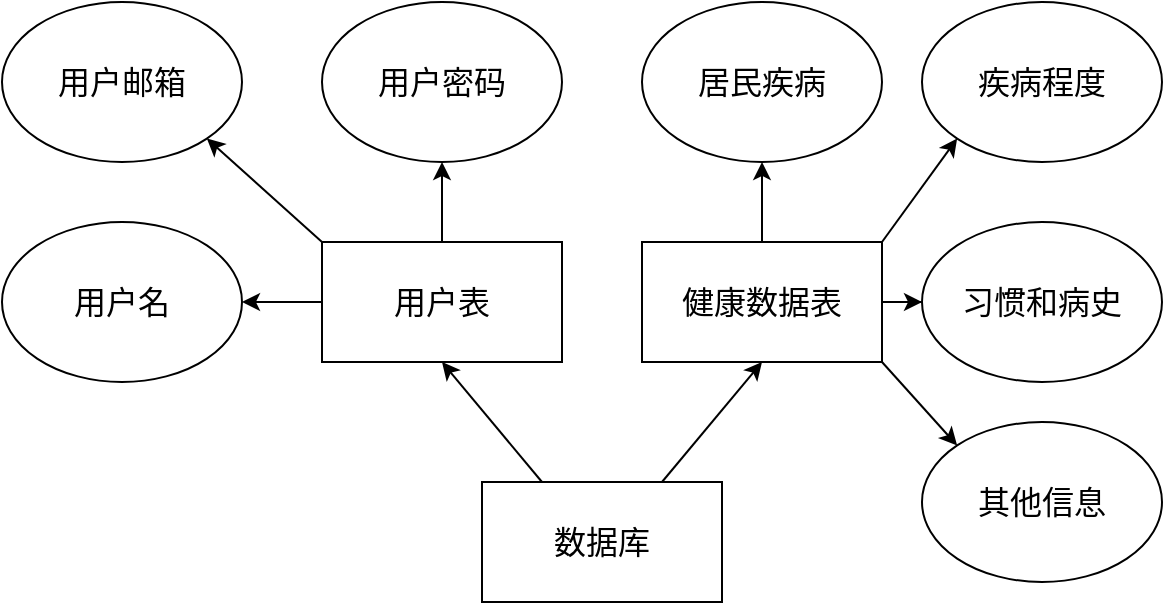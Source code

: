 <mxfile version="26.2.14">
  <diagram name="第 1 页" id="BNJfclySBw86n7ZiNwhk">
    <mxGraphModel dx="784" dy="1118" grid="1" gridSize="10" guides="1" tooltips="1" connect="1" arrows="1" fold="1" page="1" pageScale="1" pageWidth="827" pageHeight="1169" math="0" shadow="0">
      <root>
        <mxCell id="0" />
        <mxCell id="1" parent="0" />
        <mxCell id="Etdt9xH_cCD8-OIlEEwR-2" value="&lt;font face=&quot;宋体&quot;&gt;&lt;font style=&quot;font-size: 16px;&quot;&gt;数据库&lt;/font&gt;&lt;br&gt;&lt;/font&gt;" style="rounded=0;whiteSpace=wrap;html=1;" vertex="1" parent="1">
          <mxGeometry x="340" y="720" width="120" height="60" as="geometry" />
        </mxCell>
        <mxCell id="Etdt9xH_cCD8-OIlEEwR-4" value="" style="endArrow=classic;html=1;rounded=0;exitX=0.25;exitY=0;exitDx=0;exitDy=0;entryX=0.5;entryY=1;entryDx=0;entryDy=0;" edge="1" parent="1" source="Etdt9xH_cCD8-OIlEEwR-2" target="Etdt9xH_cCD8-OIlEEwR-8">
          <mxGeometry width="50" height="50" relative="1" as="geometry">
            <mxPoint x="380" y="620" as="sourcePoint" />
            <mxPoint x="342.426" y="648.284" as="targetPoint" />
          </mxGeometry>
        </mxCell>
        <mxCell id="Etdt9xH_cCD8-OIlEEwR-5" value="" style="endArrow=classic;html=1;rounded=0;exitX=0.75;exitY=0;exitDx=0;exitDy=0;entryX=0.5;entryY=1;entryDx=0;entryDy=0;" edge="1" parent="1" source="Etdt9xH_cCD8-OIlEEwR-2" target="Etdt9xH_cCD8-OIlEEwR-9">
          <mxGeometry width="50" height="50" relative="1" as="geometry">
            <mxPoint x="380" y="620" as="sourcePoint" />
            <mxPoint x="457.574" y="648.284" as="targetPoint" />
          </mxGeometry>
        </mxCell>
        <mxCell id="Etdt9xH_cCD8-OIlEEwR-6" value="&lt;font face=&quot;宋体&quot;&gt;&lt;font style=&quot;font-size: 16px;&quot;&gt;用户名&lt;/font&gt;&lt;br&gt;&lt;/font&gt;" style="ellipse;whiteSpace=wrap;html=1;" vertex="1" parent="1">
          <mxGeometry x="100" y="590" width="120" height="80" as="geometry" />
        </mxCell>
        <mxCell id="Etdt9xH_cCD8-OIlEEwR-7" value="&lt;font face=&quot;宋体&quot;&gt;&lt;font style=&quot;font-size: 16px;&quot;&gt;用户密码&lt;/font&gt;&lt;br&gt;&lt;/font&gt;" style="ellipse;whiteSpace=wrap;html=1;" vertex="1" parent="1">
          <mxGeometry x="260" y="480" width="120" height="80" as="geometry" />
        </mxCell>
        <mxCell id="Etdt9xH_cCD8-OIlEEwR-10" value="" style="edgeStyle=orthogonalEdgeStyle;rounded=0;orthogonalLoop=1;jettySize=auto;html=1;" edge="1" parent="1" source="Etdt9xH_cCD8-OIlEEwR-8" target="Etdt9xH_cCD8-OIlEEwR-6">
          <mxGeometry relative="1" as="geometry" />
        </mxCell>
        <mxCell id="Etdt9xH_cCD8-OIlEEwR-11" value="" style="edgeStyle=orthogonalEdgeStyle;rounded=0;orthogonalLoop=1;jettySize=auto;html=1;" edge="1" parent="1" source="Etdt9xH_cCD8-OIlEEwR-8" target="Etdt9xH_cCD8-OIlEEwR-7">
          <mxGeometry relative="1" as="geometry" />
        </mxCell>
        <mxCell id="Etdt9xH_cCD8-OIlEEwR-8" value="&lt;font face=&quot;宋体&quot;&gt;&lt;font style=&quot;font-size: 16px;&quot;&gt;用户表&lt;/font&gt;&lt;br&gt;&lt;/font&gt;" style="rounded=0;whiteSpace=wrap;html=1;" vertex="1" parent="1">
          <mxGeometry x="260" y="600" width="120" height="60" as="geometry" />
        </mxCell>
        <mxCell id="Etdt9xH_cCD8-OIlEEwR-15" value="" style="edgeStyle=orthogonalEdgeStyle;rounded=0;orthogonalLoop=1;jettySize=auto;html=1;" edge="1" parent="1" source="Etdt9xH_cCD8-OIlEEwR-9" target="Etdt9xH_cCD8-OIlEEwR-14">
          <mxGeometry relative="1" as="geometry" />
        </mxCell>
        <mxCell id="Etdt9xH_cCD8-OIlEEwR-18" value="" style="edgeStyle=orthogonalEdgeStyle;rounded=0;orthogonalLoop=1;jettySize=auto;html=1;" edge="1" parent="1" source="Etdt9xH_cCD8-OIlEEwR-9" target="Etdt9xH_cCD8-OIlEEwR-17">
          <mxGeometry relative="1" as="geometry" />
        </mxCell>
        <mxCell id="Etdt9xH_cCD8-OIlEEwR-9" value="&lt;font face=&quot;宋体&quot;&gt;&lt;font style=&quot;font-size: 16px;&quot;&gt;健康数据表&lt;/font&gt;&lt;br&gt;&lt;/font&gt;" style="rounded=0;whiteSpace=wrap;html=1;" vertex="1" parent="1">
          <mxGeometry x="420" y="600" width="120" height="60" as="geometry" />
        </mxCell>
        <mxCell id="Etdt9xH_cCD8-OIlEEwR-12" value="&lt;font face=&quot;宋体&quot;&gt;&lt;font style=&quot;font-size: 16px;&quot;&gt;用户邮箱&lt;/font&gt;&lt;br&gt;&lt;/font&gt;" style="ellipse;whiteSpace=wrap;html=1;" vertex="1" parent="1">
          <mxGeometry x="100" y="480" width="120" height="80" as="geometry" />
        </mxCell>
        <mxCell id="Etdt9xH_cCD8-OIlEEwR-13" value="" style="endArrow=classic;html=1;rounded=0;exitX=0;exitY=0;exitDx=0;exitDy=0;entryX=1;entryY=1;entryDx=0;entryDy=0;" edge="1" parent="1" source="Etdt9xH_cCD8-OIlEEwR-8" target="Etdt9xH_cCD8-OIlEEwR-12">
          <mxGeometry width="50" height="50" relative="1" as="geometry">
            <mxPoint x="380" y="620" as="sourcePoint" />
            <mxPoint x="430" y="570" as="targetPoint" />
          </mxGeometry>
        </mxCell>
        <mxCell id="Etdt9xH_cCD8-OIlEEwR-14" value="&lt;font face=&quot;宋体&quot;&gt;&lt;font style=&quot;font-size: 16px;&quot;&gt;居民疾病&lt;/font&gt;&lt;br&gt;&lt;/font&gt;" style="ellipse;whiteSpace=wrap;html=1;" vertex="1" parent="1">
          <mxGeometry x="420" y="480" width="120" height="80" as="geometry" />
        </mxCell>
        <mxCell id="Etdt9xH_cCD8-OIlEEwR-16" value="&lt;font face=&quot;宋体&quot;&gt;&lt;font style=&quot;font-size: 16px;&quot;&gt;疾病程度&lt;/font&gt;&lt;br&gt;&lt;/font&gt;" style="ellipse;whiteSpace=wrap;html=1;" vertex="1" parent="1">
          <mxGeometry x="560" y="480" width="120" height="80" as="geometry" />
        </mxCell>
        <mxCell id="Etdt9xH_cCD8-OIlEEwR-17" value="&lt;font face=&quot;宋体&quot;&gt;&lt;font style=&quot;font-size: 16px;&quot;&gt;习惯和病史&lt;/font&gt;&lt;br&gt;&lt;/font&gt;" style="ellipse;whiteSpace=wrap;html=1;" vertex="1" parent="1">
          <mxGeometry x="560" y="590" width="120" height="80" as="geometry" />
        </mxCell>
        <mxCell id="Etdt9xH_cCD8-OIlEEwR-19" value="" style="endArrow=classic;html=1;rounded=0;exitX=1;exitY=0;exitDx=0;exitDy=0;entryX=0;entryY=1;entryDx=0;entryDy=0;" edge="1" parent="1" source="Etdt9xH_cCD8-OIlEEwR-9" target="Etdt9xH_cCD8-OIlEEwR-16">
          <mxGeometry width="50" height="50" relative="1" as="geometry">
            <mxPoint x="380" y="620" as="sourcePoint" />
            <mxPoint x="430" y="570" as="targetPoint" />
          </mxGeometry>
        </mxCell>
        <mxCell id="Etdt9xH_cCD8-OIlEEwR-20" value="&lt;font face=&quot;宋体&quot;&gt;&lt;font style=&quot;font-size: 16px;&quot;&gt;其他信息&lt;/font&gt;&lt;br&gt;&lt;/font&gt;" style="ellipse;whiteSpace=wrap;html=1;" vertex="1" parent="1">
          <mxGeometry x="560" y="690" width="120" height="80" as="geometry" />
        </mxCell>
        <mxCell id="Etdt9xH_cCD8-OIlEEwR-21" value="" style="endArrow=classic;html=1;rounded=0;exitX=1;exitY=1;exitDx=0;exitDy=0;entryX=0;entryY=0;entryDx=0;entryDy=0;" edge="1" parent="1" source="Etdt9xH_cCD8-OIlEEwR-9" target="Etdt9xH_cCD8-OIlEEwR-20">
          <mxGeometry width="50" height="50" relative="1" as="geometry">
            <mxPoint x="380" y="620" as="sourcePoint" />
            <mxPoint x="430" y="570" as="targetPoint" />
          </mxGeometry>
        </mxCell>
      </root>
    </mxGraphModel>
  </diagram>
</mxfile>
